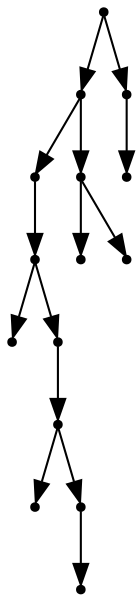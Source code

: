 digraph {
  14 [shape=point];
  11 [shape=point];
  7 [shape=point];
  6 [shape=point];
  0 [shape=point];
  5 [shape=point];
  4 [shape=point];
  1 [shape=point];
  3 [shape=point];
  2 [shape=point];
  10 [shape=point];
  8 [shape=point];
  9 [shape=point];
  13 [shape=point];
  12 [shape=point];
14 -> 11;
11 -> 7;
7 -> 6;
6 -> 0;
6 -> 5;
5 -> 4;
4 -> 1;
4 -> 3;
3 -> 2;
11 -> 10;
10 -> 8;
10 -> 9;
14 -> 13;
13 -> 12;
}
